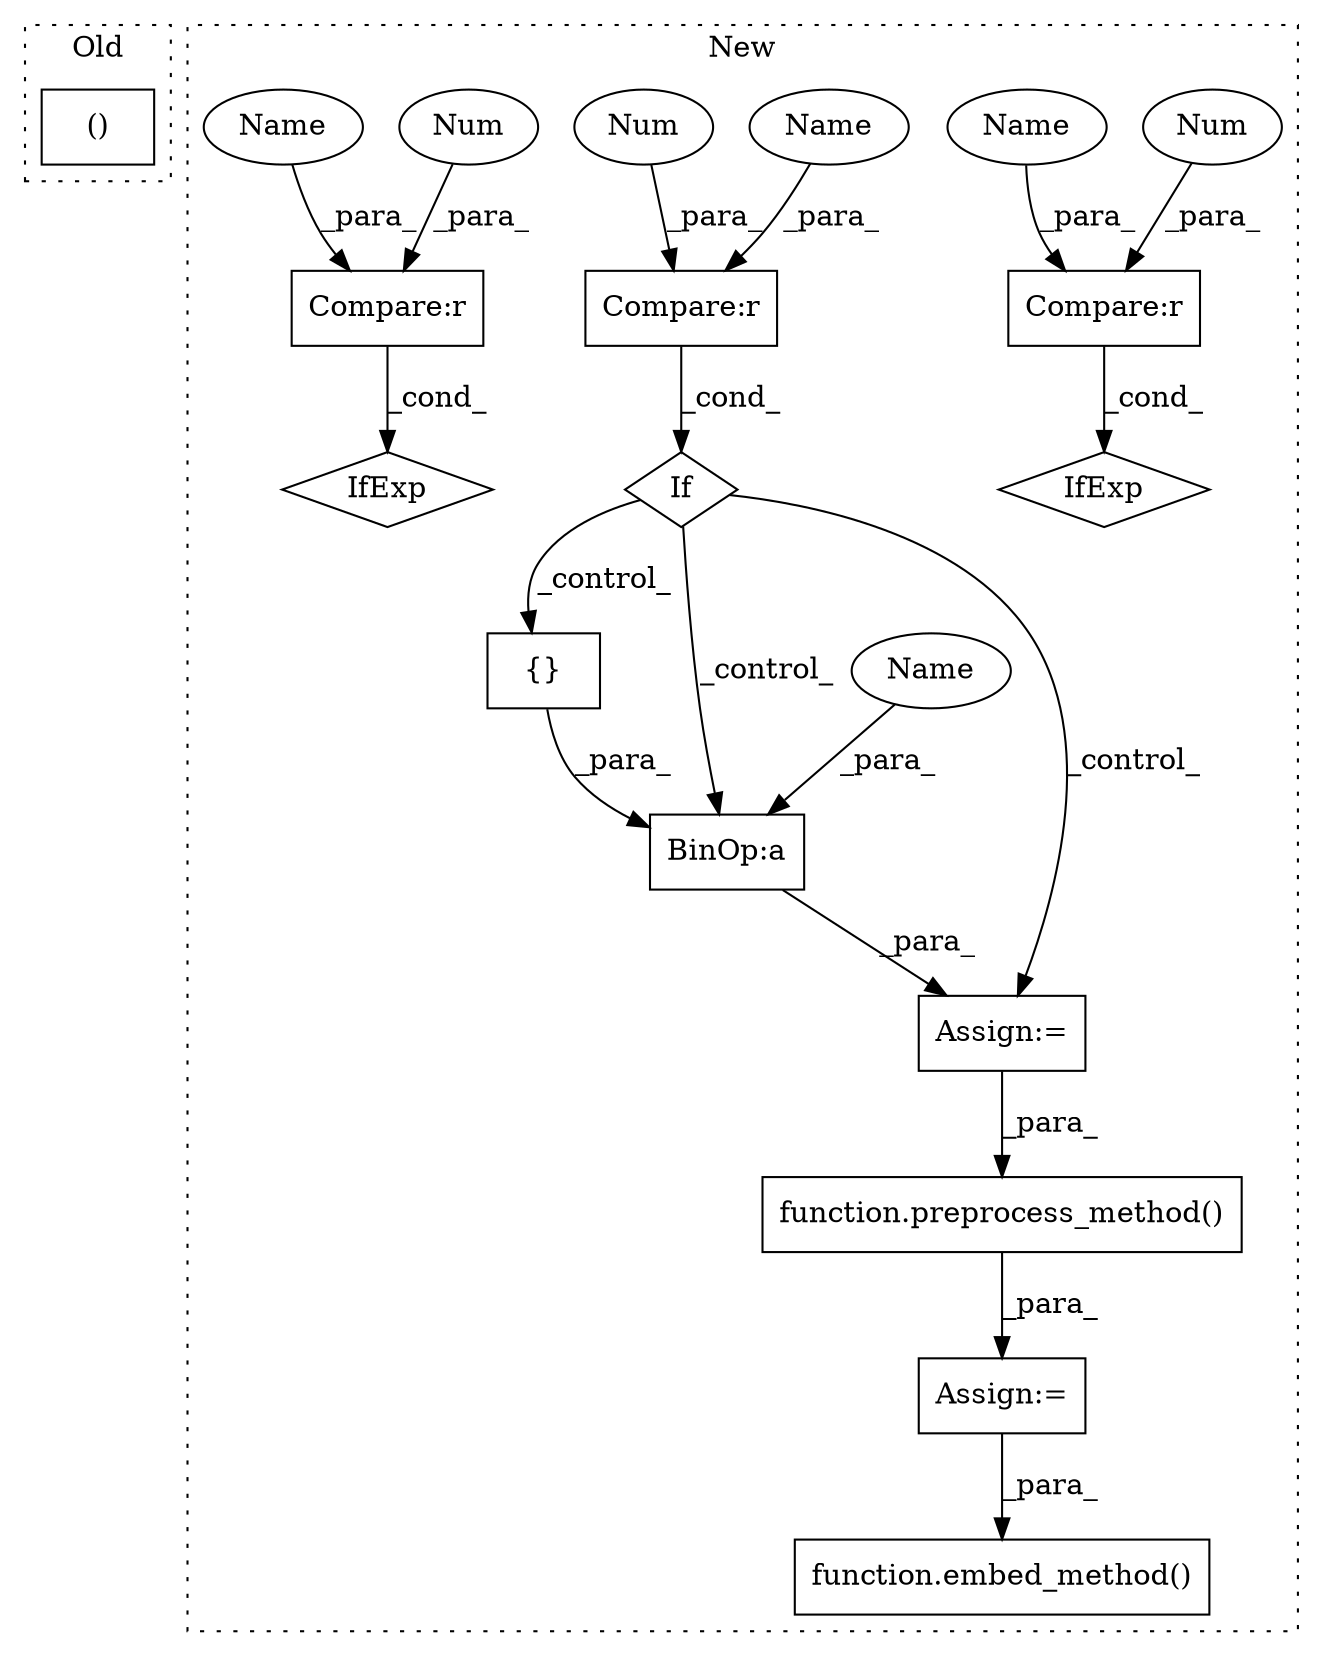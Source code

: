 digraph G {
subgraph cluster0 {
1 [label="()" a="54" s="3761" l="19" shape="box"];
label = "Old";
style="dotted";
}
subgraph cluster1 {
2 [label="function.preprocess_method()" a="75" s="3572,3604" l="18,1" shape="box"];
3 [label="BinOp:a" a="82" s="3223" l="3" shape="box"];
4 [label="If" a="96" s="3162" l="3" shape="diamond"];
5 [label="Compare:r" a="40" s="3165" l="16" shape="box"];
6 [label="{}" a="59" s="3226,3241" l="1,0" shape="box"];
7 [label="Compare:r" a="40" s="3365" l="16" shape="box"];
8 [label="Compare:r" a="40" s="3453" l="16" shape="box"];
9 [label="IfExp" a="51" s="3361,3381" l="4,6" shape="diamond"];
10 [label="Num" a="76" s="3468" l="1" shape="ellipse"];
11 [label="IfExp" a="51" s="3449,3469" l="4,6" shape="diamond"];
12 [label="Num" a="76" s="3180" l="1" shape="ellipse"];
13 [label="Num" a="76" s="3380" l="1" shape="ellipse"];
14 [label="Assign:=" a="68" s="3209" l="3" shape="box"];
15 [label="function.embed_method()" a="75" s="3764,3796" l="13,1" shape="box"];
16 [label="Assign:=" a="68" s="3569" l="3" shape="box"];
17 [label="Name" a="87" s="3212" l="11" shape="ellipse"];
18 [label="Name" a="87" s="3453" l="11" shape="ellipse"];
19 [label="Name" a="87" s="3365" l="11" shape="ellipse"];
20 [label="Name" a="87" s="3165" l="11" shape="ellipse"];
label = "New";
style="dotted";
}
2 -> 16 [label="_para_"];
3 -> 14 [label="_para_"];
4 -> 14 [label="_control_"];
4 -> 3 [label="_control_"];
4 -> 6 [label="_control_"];
5 -> 4 [label="_cond_"];
6 -> 3 [label="_para_"];
7 -> 9 [label="_cond_"];
8 -> 11 [label="_cond_"];
10 -> 8 [label="_para_"];
12 -> 5 [label="_para_"];
13 -> 7 [label="_para_"];
14 -> 2 [label="_para_"];
16 -> 15 [label="_para_"];
17 -> 3 [label="_para_"];
18 -> 8 [label="_para_"];
19 -> 7 [label="_para_"];
20 -> 5 [label="_para_"];
}